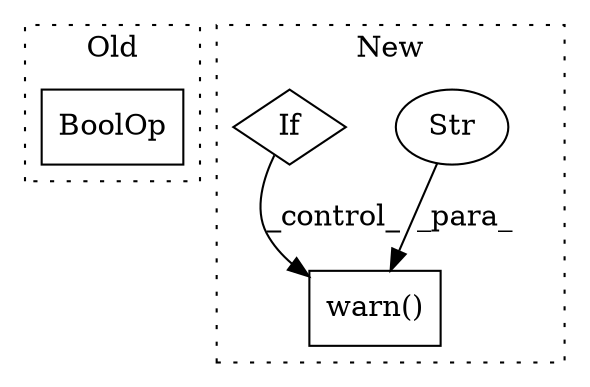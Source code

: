digraph G {
subgraph cluster0 {
1 [label="BoolOp" a="72" s="1061" l="27" shape="box"];
label = "Old";
style="dotted";
}
subgraph cluster1 {
2 [label="warn()" a="75" s="1505,1665" l="14,1" shape="box"];
3 [label="Str" a="66" s="1519" l="146" shape="ellipse"];
4 [label="If" a="96" s="1170" l="3" shape="diamond"];
label = "New";
style="dotted";
}
3 -> 2 [label="_para_"];
4 -> 2 [label="_control_"];
}